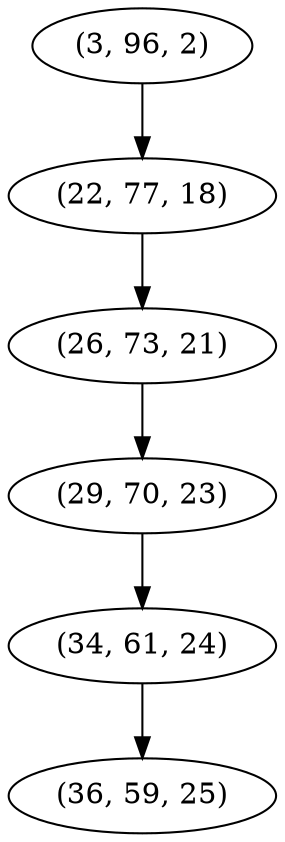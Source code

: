 digraph tree {
    "(3, 96, 2)";
    "(22, 77, 18)";
    "(26, 73, 21)";
    "(29, 70, 23)";
    "(34, 61, 24)";
    "(36, 59, 25)";
    "(3, 96, 2)" -> "(22, 77, 18)";
    "(22, 77, 18)" -> "(26, 73, 21)";
    "(26, 73, 21)" -> "(29, 70, 23)";
    "(29, 70, 23)" -> "(34, 61, 24)";
    "(34, 61, 24)" -> "(36, 59, 25)";
}

